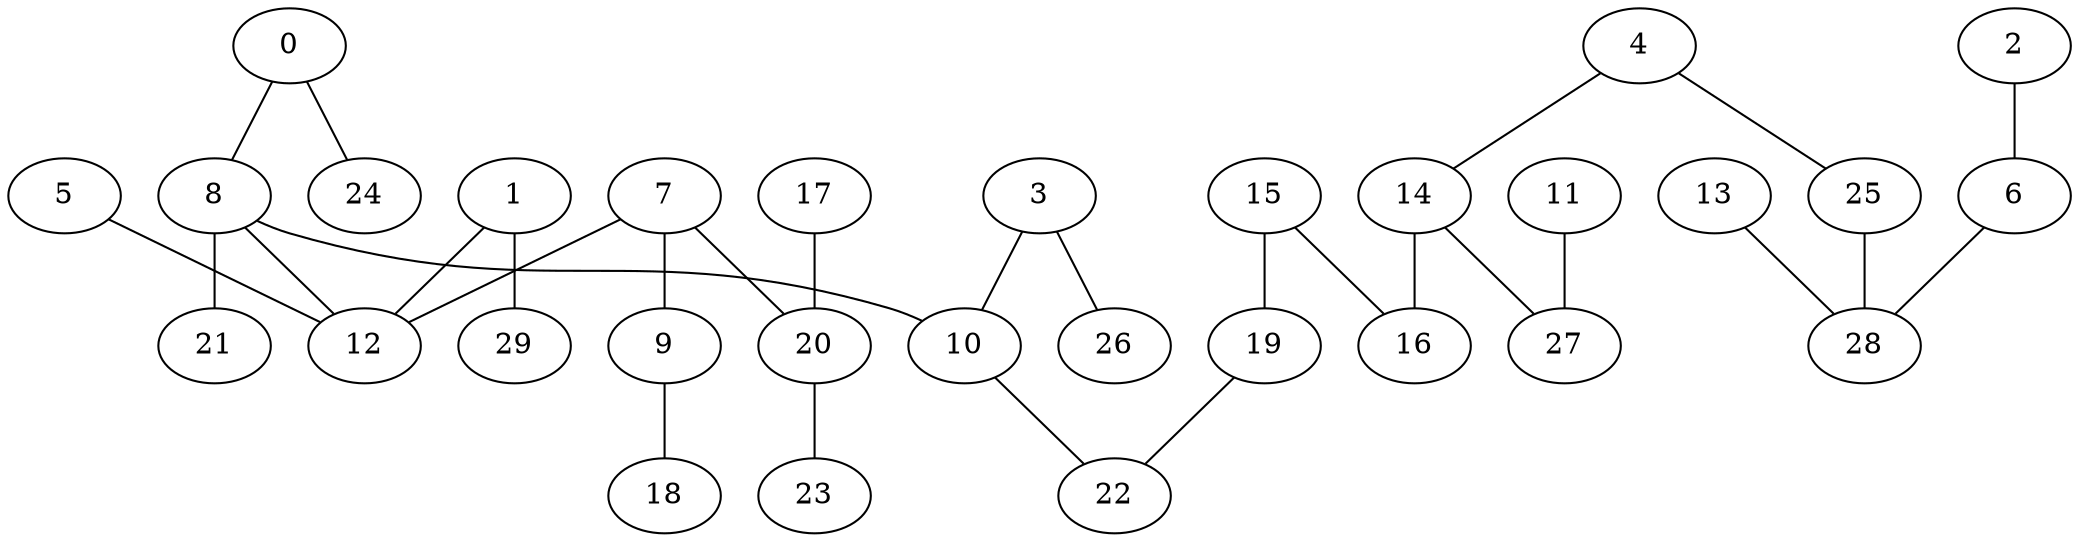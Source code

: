 graph {
0  [Label = "0 (0.00)"]
24  [Label = "24 (0.00)"]
1  [Label = "1 (0.00)"]
29  [Label = "29 (0.00)"]
20  [Label = "20 (0.00)"]
23  [Label = "23 (0.00)"]
8  [Label = "8 (0.00)"]
21  [Label = "21 (0.00)"]
5  [Label = "5 (0.00)"]
12  [Label = "12 (0.00)"]
7  [Label = "7 (0.00)"]
9  [Label = "9 (0.00)"]
4  [Label = "4 (0.00)"]
25  [Label = "25 (0.00)"]
15  [Label = "15 (0.00)"]
19  [Label = "19 (0.00)"]
2  [Label = "2 (0.00)"]
6  [Label = "6 (0.00)"]
11  [Label = "11 (0.00)"]
27  [Label = "27 (0.00)"]
14  [Label = "14 (0.00)"]
3  [Label = "3 (0.00)"]
26  [Label = "26 (0.00)"]
22  [Label = "22 (0.00)"]
17  [Label = "17 (0.00)"]
28  [Label = "28 (0.00)"]
10  [Label = "10 (0.00)"]
16  [Label = "16 (0.00)"]
13  [Label = "13 (0.00)"]
18  [Label = "18 (0.00)"]

0--24  [Label = "1.06"]
1--29  [Label = "10.02"]
20--23  [Label = "13.15"]
8--21  [Label = "26.75"]
0--8  [Label = "31.74"]
5--12  [Label = "43.52"]
7--9  [Label = "45.82"]
4--25  [Label = "46.89"]
15--19  [Label = "50.45"]
2--6  [Label = "56.82"]
11--27  [Label = "64.17"]
8--12  [Label = "66.54"]
14--27  [Label = "74.45"]
3--26  [Label = "82.17"]
19--22  [Label = "83.32"]
17--20  [Label = "83.81"]
1--12  [Label = "85.52"]
25--28  [Label = "92.58"]
7--20  [Label = "101.43"]
3--10  [Label = "103.91"]
15--16  [Label = "111.06"]
8--10  [Label = "115.85"]
4--14  [Label = "118.51"]
7--12  [Label = "123.59"]
14--16  [Label = "125.70"]
10--22  [Label = "132.60"]
6--28  [Label = "136.46"]
13--28  [Label = "141.71"]
9--18  [Label = "271.90"]
}
